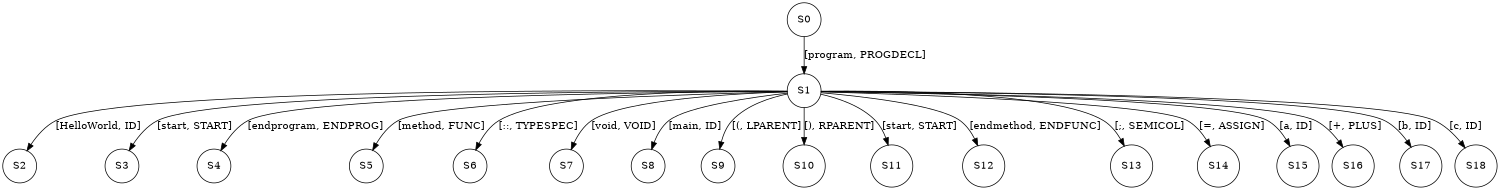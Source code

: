 digraph DFA {
rankdir=UD;
size="10,5;"
node [shape = circle];
S0 -> S1 [label = "[program, PROGDECL]"];
S1 -> S2 [label = "[HelloWorld, ID]"];
S1 -> S3 [label = "[start, START]"];
S1 -> S4 [label = "[endprogram, ENDPROG]"];
S1 -> S5 [label = "[method, FUNC]"];
S1 -> S6 [label = "[::, TYPESPEC]"];
S1 -> S7 [label = "[void, VOID]"];
S1 -> S8 [label = "[main, ID]"];
S1 -> S9 [label = "[(, LPARENT]"];
S1 -> S10 [label = "[), RPARENT]"];
S1 -> S11 [label = "[start, START]"];
S1 -> S12 [label = "[endmethod, ENDFUNC]"];
S1 -> S13 [label = "[;, SEMICOL]"];
S1 -> S14 [label = "[=, ASSIGN]"];
S1 -> S15 [label = "[a, ID]"];
S1 -> S16 [label = "[+, PLUS]"];
S1 -> S17 [label = "[b, ID]"];
S1 -> S18 [label = "[c, ID]"];
}